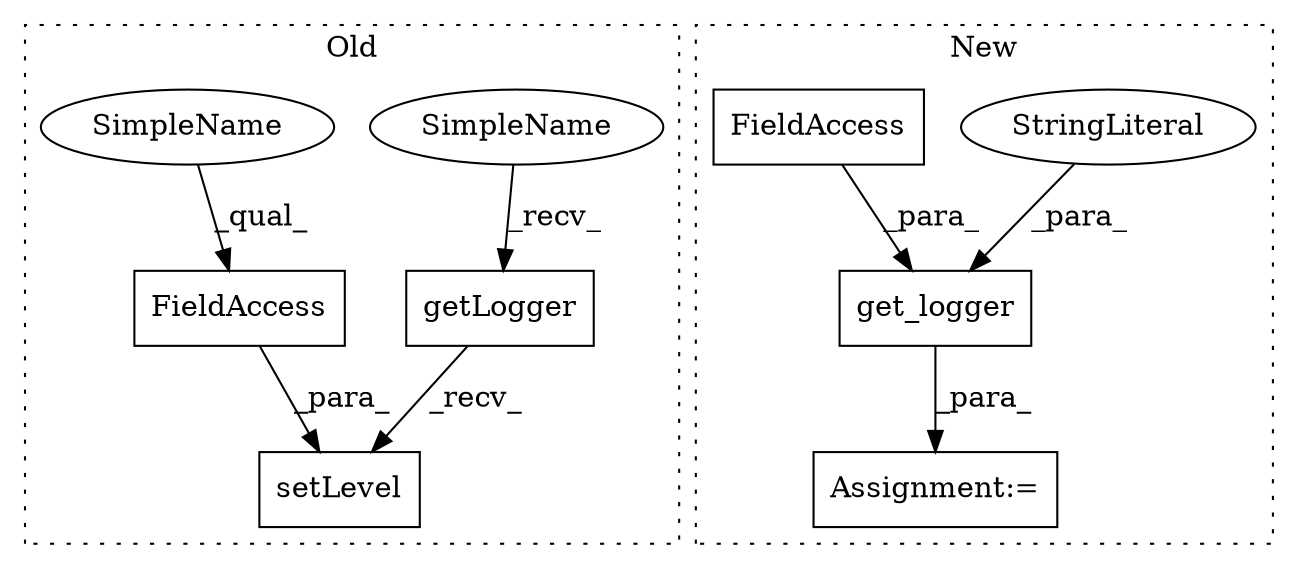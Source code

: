 digraph G {
subgraph cluster0 {
1 [label="getLogger" a="32" s="1244" l="11" shape="box"];
5 [label="setLevel" a="32" s="1256,1277" l="9,1" shape="box"];
6 [label="FieldAccess" a="22" s="1265" l="12" shape="box"];
8 [label="SimpleName" a="42" s="1236" l="7" shape="ellipse"];
9 [label="SimpleName" a="42" s="1265" l="7" shape="ellipse"];
label = "Old";
style="dotted";
}
subgraph cluster1 {
2 [label="get_logger" a="32" s="1270,1307" l="11,1" shape="box"];
3 [label="StringLiteral" a="45" s="1281" l="15" shape="ellipse"];
4 [label="Assignment:=" a="7" s="1269" l="1" shape="box"];
7 [label="FieldAccess" a="22" s="1297" l="10" shape="box"];
label = "New";
style="dotted";
}
1 -> 5 [label="_recv_"];
2 -> 4 [label="_para_"];
3 -> 2 [label="_para_"];
6 -> 5 [label="_para_"];
7 -> 2 [label="_para_"];
8 -> 1 [label="_recv_"];
9 -> 6 [label="_qual_"];
}